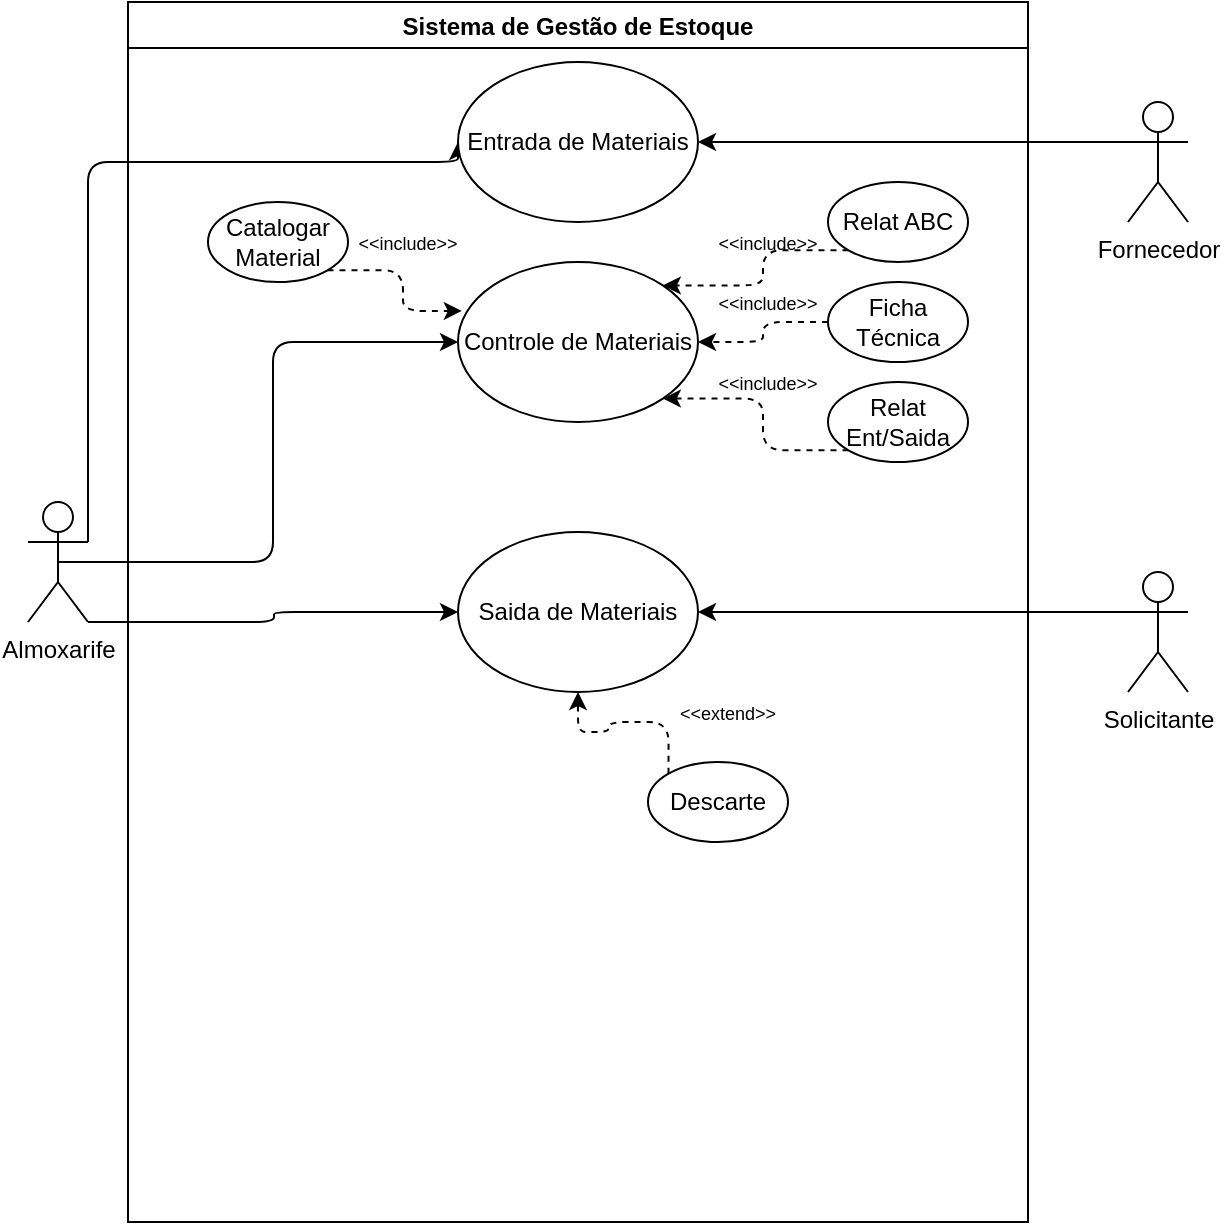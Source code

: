 <mxfile version="14.7.3" type="github">
  <diagram id="NQ2y3-Jp3a3tGIgz0cb_" name="Page-1">
    <mxGraphModel dx="868" dy="450" grid="1" gridSize="10" guides="1" tooltips="1" connect="1" arrows="1" fold="1" page="1" pageScale="1" pageWidth="827" pageHeight="1169" math="0" shadow="0">
      <root>
        <mxCell id="0" />
        <mxCell id="1" parent="0" />
        <mxCell id="H_MT7qEcsAcoWNwdOziI-13" style="edgeStyle=orthogonalEdgeStyle;rounded=1;orthogonalLoop=1;jettySize=auto;html=1;exitX=1;exitY=1;exitDx=0;exitDy=0;exitPerimeter=0;entryX=0;entryY=0.5;entryDx=0;entryDy=0;" edge="1" parent="1" source="H_MT7qEcsAcoWNwdOziI-1" target="H_MT7qEcsAcoWNwdOziI-9">
          <mxGeometry relative="1" as="geometry">
            <Array as="points">
              <mxPoint x="183" y="320" />
              <mxPoint x="183" y="315" />
            </Array>
          </mxGeometry>
        </mxCell>
        <mxCell id="H_MT7qEcsAcoWNwdOziI-15" style="edgeStyle=orthogonalEdgeStyle;rounded=1;orthogonalLoop=1;jettySize=auto;html=1;exitX=1;exitY=0.333;exitDx=0;exitDy=0;exitPerimeter=0;entryX=0;entryY=0.5;entryDx=0;entryDy=0;" edge="1" parent="1" source="H_MT7qEcsAcoWNwdOziI-1" target="H_MT7qEcsAcoWNwdOziI-7">
          <mxGeometry relative="1" as="geometry">
            <Array as="points">
              <mxPoint x="90" y="90" />
              <mxPoint x="275" y="90" />
            </Array>
          </mxGeometry>
        </mxCell>
        <mxCell id="H_MT7qEcsAcoWNwdOziI-16" style="edgeStyle=orthogonalEdgeStyle;rounded=1;orthogonalLoop=1;jettySize=auto;html=1;exitX=0.5;exitY=0.5;exitDx=0;exitDy=0;exitPerimeter=0;entryX=0;entryY=0.5;entryDx=0;entryDy=0;" edge="1" parent="1" source="H_MT7qEcsAcoWNwdOziI-1" target="H_MT7qEcsAcoWNwdOziI-8">
          <mxGeometry relative="1" as="geometry" />
        </mxCell>
        <mxCell id="H_MT7qEcsAcoWNwdOziI-1" value="Almoxarife&lt;br&gt;" style="shape=umlActor;verticalLabelPosition=bottom;verticalAlign=top;html=1;outlineConnect=0;" vertex="1" parent="1">
          <mxGeometry x="60" y="260" width="30" height="60" as="geometry" />
        </mxCell>
        <mxCell id="H_MT7qEcsAcoWNwdOziI-2" value="Sistema de Gestão de Estoque" style="swimlane;" vertex="1" parent="1">
          <mxGeometry x="110" y="10" width="450" height="610" as="geometry" />
        </mxCell>
        <mxCell id="H_MT7qEcsAcoWNwdOziI-7" value="Entrada de Materiais" style="ellipse;whiteSpace=wrap;html=1;" vertex="1" parent="H_MT7qEcsAcoWNwdOziI-2">
          <mxGeometry x="165" y="30" width="120" height="80" as="geometry" />
        </mxCell>
        <mxCell id="H_MT7qEcsAcoWNwdOziI-8" value="Controle de Materiais" style="ellipse;whiteSpace=wrap;html=1;" vertex="1" parent="H_MT7qEcsAcoWNwdOziI-2">
          <mxGeometry x="165" y="130" width="120" height="80" as="geometry" />
        </mxCell>
        <mxCell id="H_MT7qEcsAcoWNwdOziI-9" value="Saida de Materiais" style="ellipse;whiteSpace=wrap;html=1;" vertex="1" parent="H_MT7qEcsAcoWNwdOziI-2">
          <mxGeometry x="165" y="265" width="120" height="80" as="geometry" />
        </mxCell>
        <mxCell id="H_MT7qEcsAcoWNwdOziI-24" style="edgeStyle=orthogonalEdgeStyle;rounded=1;orthogonalLoop=1;jettySize=auto;html=1;exitX=0;exitY=1;exitDx=0;exitDy=0;entryX=1;entryY=0;entryDx=0;entryDy=0;jumpStyle=arc;dashed=1;" edge="1" parent="H_MT7qEcsAcoWNwdOziI-2" source="H_MT7qEcsAcoWNwdOziI-21" target="H_MT7qEcsAcoWNwdOziI-8">
          <mxGeometry relative="1" as="geometry" />
        </mxCell>
        <mxCell id="H_MT7qEcsAcoWNwdOziI-21" value="Relat ABC" style="ellipse;whiteSpace=wrap;html=1;" vertex="1" parent="H_MT7qEcsAcoWNwdOziI-2">
          <mxGeometry x="350" y="90" width="70" height="40" as="geometry" />
        </mxCell>
        <mxCell id="H_MT7qEcsAcoWNwdOziI-25" style="edgeStyle=orthogonalEdgeStyle;rounded=1;orthogonalLoop=1;jettySize=auto;html=1;exitX=0;exitY=0.5;exitDx=0;exitDy=0;entryX=1;entryY=0.5;entryDx=0;entryDy=0;jumpStyle=arc;dashed=1;" edge="1" parent="H_MT7qEcsAcoWNwdOziI-2" source="H_MT7qEcsAcoWNwdOziI-22" target="H_MT7qEcsAcoWNwdOziI-8">
          <mxGeometry relative="1" as="geometry" />
        </mxCell>
        <mxCell id="H_MT7qEcsAcoWNwdOziI-22" value="Ficha Técnica" style="ellipse;whiteSpace=wrap;html=1;" vertex="1" parent="H_MT7qEcsAcoWNwdOziI-2">
          <mxGeometry x="350" y="140" width="70" height="40" as="geometry" />
        </mxCell>
        <mxCell id="H_MT7qEcsAcoWNwdOziI-26" style="edgeStyle=orthogonalEdgeStyle;rounded=1;orthogonalLoop=1;jettySize=auto;html=1;exitX=0;exitY=1;exitDx=0;exitDy=0;entryX=1;entryY=1;entryDx=0;entryDy=0;jumpStyle=arc;dashed=1;" edge="1" parent="H_MT7qEcsAcoWNwdOziI-2" source="H_MT7qEcsAcoWNwdOziI-23" target="H_MT7qEcsAcoWNwdOziI-8">
          <mxGeometry relative="1" as="geometry" />
        </mxCell>
        <mxCell id="H_MT7qEcsAcoWNwdOziI-23" value="Relat Ent/Saida" style="ellipse;whiteSpace=wrap;html=1;" vertex="1" parent="H_MT7qEcsAcoWNwdOziI-2">
          <mxGeometry x="350" y="190" width="70" height="40" as="geometry" />
        </mxCell>
        <mxCell id="H_MT7qEcsAcoWNwdOziI-27" value="&lt;font style=&quot;font-size: 9px&quot;&gt;&amp;lt;&amp;lt;include&amp;gt;&amp;gt;&lt;/font&gt;" style="text;html=1;strokeColor=none;fillColor=none;align=center;verticalAlign=middle;whiteSpace=wrap;rounded=0;" vertex="1" parent="H_MT7qEcsAcoWNwdOziI-2">
          <mxGeometry x="300" y="110" width="40" height="20" as="geometry" />
        </mxCell>
        <mxCell id="H_MT7qEcsAcoWNwdOziI-28" value="&lt;font style=&quot;font-size: 9px&quot;&gt;&amp;lt;&amp;lt;include&amp;gt;&amp;gt;&lt;/font&gt;" style="text;html=1;strokeColor=none;fillColor=none;align=center;verticalAlign=middle;whiteSpace=wrap;rounded=0;" vertex="1" parent="H_MT7qEcsAcoWNwdOziI-2">
          <mxGeometry x="300" y="140" width="40" height="20" as="geometry" />
        </mxCell>
        <mxCell id="H_MT7qEcsAcoWNwdOziI-29" value="&lt;font style=&quot;font-size: 9px&quot;&gt;&amp;lt;&amp;lt;include&amp;gt;&amp;gt;&lt;/font&gt;" style="text;html=1;strokeColor=none;fillColor=none;align=center;verticalAlign=middle;whiteSpace=wrap;rounded=0;" vertex="1" parent="H_MT7qEcsAcoWNwdOziI-2">
          <mxGeometry x="300" y="180" width="40" height="20" as="geometry" />
        </mxCell>
        <mxCell id="H_MT7qEcsAcoWNwdOziI-30" style="edgeStyle=orthogonalEdgeStyle;rounded=1;orthogonalLoop=1;jettySize=auto;html=1;exitX=0.5;exitY=1;exitDx=0;exitDy=0;dashed=1;" edge="1" parent="H_MT7qEcsAcoWNwdOziI-2" source="H_MT7qEcsAcoWNwdOziI-23" target="H_MT7qEcsAcoWNwdOziI-23">
          <mxGeometry relative="1" as="geometry" />
        </mxCell>
        <mxCell id="H_MT7qEcsAcoWNwdOziI-32" style="edgeStyle=orthogonalEdgeStyle;rounded=1;orthogonalLoop=1;jettySize=auto;html=1;exitX=1;exitY=1;exitDx=0;exitDy=0;entryX=0.016;entryY=0.306;entryDx=0;entryDy=0;entryPerimeter=0;dashed=1;" edge="1" parent="H_MT7qEcsAcoWNwdOziI-2" source="H_MT7qEcsAcoWNwdOziI-31" target="H_MT7qEcsAcoWNwdOziI-8">
          <mxGeometry relative="1" as="geometry" />
        </mxCell>
        <mxCell id="H_MT7qEcsAcoWNwdOziI-31" value="Catalogar Material" style="ellipse;whiteSpace=wrap;html=1;" vertex="1" parent="H_MT7qEcsAcoWNwdOziI-2">
          <mxGeometry x="40" y="100" width="70" height="40" as="geometry" />
        </mxCell>
        <mxCell id="H_MT7qEcsAcoWNwdOziI-33" value="&lt;font style=&quot;font-size: 9px&quot;&gt;&amp;lt;&amp;lt;include&amp;gt;&amp;gt;&lt;/font&gt;" style="text;html=1;strokeColor=none;fillColor=none;align=center;verticalAlign=middle;whiteSpace=wrap;rounded=0;" vertex="1" parent="H_MT7qEcsAcoWNwdOziI-2">
          <mxGeometry x="120" y="110" width="40" height="20" as="geometry" />
        </mxCell>
        <mxCell id="H_MT7qEcsAcoWNwdOziI-35" style="edgeStyle=orthogonalEdgeStyle;rounded=1;orthogonalLoop=1;jettySize=auto;html=1;exitX=0;exitY=0;exitDx=0;exitDy=0;entryX=0.5;entryY=1;entryDx=0;entryDy=0;dashed=1;" edge="1" parent="H_MT7qEcsAcoWNwdOziI-2" source="H_MT7qEcsAcoWNwdOziI-34" target="H_MT7qEcsAcoWNwdOziI-9">
          <mxGeometry relative="1" as="geometry" />
        </mxCell>
        <mxCell id="H_MT7qEcsAcoWNwdOziI-34" value="Descarte" style="ellipse;whiteSpace=wrap;html=1;" vertex="1" parent="H_MT7qEcsAcoWNwdOziI-2">
          <mxGeometry x="260" y="380" width="70" height="40" as="geometry" />
        </mxCell>
        <mxCell id="H_MT7qEcsAcoWNwdOziI-12" style="edgeStyle=orthogonalEdgeStyle;rounded=1;orthogonalLoop=1;jettySize=auto;html=1;exitX=0;exitY=0.333;exitDx=0;exitDy=0;exitPerimeter=0;" edge="1" parent="1" source="H_MT7qEcsAcoWNwdOziI-5" target="H_MT7qEcsAcoWNwdOziI-9">
          <mxGeometry relative="1" as="geometry" />
        </mxCell>
        <mxCell id="H_MT7qEcsAcoWNwdOziI-5" value="Solicitante" style="shape=umlActor;verticalLabelPosition=bottom;verticalAlign=top;html=1;outlineConnect=0;" vertex="1" parent="1">
          <mxGeometry x="610" y="295" width="30" height="60" as="geometry" />
        </mxCell>
        <mxCell id="H_MT7qEcsAcoWNwdOziI-19" style="edgeStyle=orthogonalEdgeStyle;rounded=1;orthogonalLoop=1;jettySize=auto;html=1;exitX=0;exitY=0.333;exitDx=0;exitDy=0;exitPerimeter=0;entryX=1;entryY=0.5;entryDx=0;entryDy=0;" edge="1" parent="1" source="H_MT7qEcsAcoWNwdOziI-11" target="H_MT7qEcsAcoWNwdOziI-7">
          <mxGeometry relative="1" as="geometry">
            <Array as="points">
              <mxPoint x="410" y="80" />
              <mxPoint x="410" y="80" />
            </Array>
          </mxGeometry>
        </mxCell>
        <mxCell id="H_MT7qEcsAcoWNwdOziI-11" value="Fornecedor" style="shape=umlActor;verticalLabelPosition=bottom;verticalAlign=top;html=1;outlineConnect=0;" vertex="1" parent="1">
          <mxGeometry x="610" y="60" width="30" height="60" as="geometry" />
        </mxCell>
        <mxCell id="H_MT7qEcsAcoWNwdOziI-36" value="&lt;font style=&quot;font-size: 9px&quot;&gt;&amp;lt;&amp;lt;extend&amp;gt;&amp;gt;&lt;/font&gt;" style="text;html=1;strokeColor=none;fillColor=none;align=center;verticalAlign=middle;whiteSpace=wrap;rounded=0;" vertex="1" parent="1">
          <mxGeometry x="390" y="355" width="40" height="20" as="geometry" />
        </mxCell>
      </root>
    </mxGraphModel>
  </diagram>
</mxfile>
